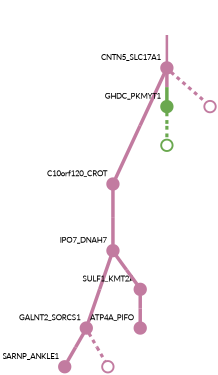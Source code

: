 strict digraph  {
graph[splines=false]; nodesep=0.7; rankdir=TB; ranksep=0.6; forcelabels=true; dpi=600; size=2.5;
0 [color="#c27ba0ff", fillcolor="#c27ba0ff", fixedsize=true, fontname=Lato, fontsize="12pt", height="0.25", label="", penwidth=3, shape=circle, style=filled, xlabel=CNTN5_SLC17A1];
1 [color="#c27ba0ff", fillcolor="#c27ba0ff", fixedsize=true, fontname=Lato, fontsize="12pt", height="0.25", label="", penwidth=3, shape=circle, style=filled, xlabel=C10orf120_CROT];
4 [color="#6aa84fff", fillcolor="#6aa84fff", fixedsize=true, fontname=Lato, fontsize="12pt", height="0.25", label="", penwidth=3, shape=circle, style=filled, xlabel=GHDC_PKMYT1];
9 [color="#c27ba0ff", fillcolor="#c27ba0ff", fixedsize=true, fontname=Lato, fontsize="12pt", height="0.25", label="", penwidth=3, shape=circle, style=solid, xlabel=""];
2 [color="#c27ba0ff", fillcolor="#c27ba0ff", fixedsize=true, fontname=Lato, fontsize="12pt", height="0.25", label="", penwidth=3, shape=circle, style=filled, xlabel=IPO7_DNAH7];
3 [color="#c27ba0ff", fillcolor="#c27ba0ff", fixedsize=true, fontname=Lato, fontsize="12pt", height="0.25", label="", penwidth=3, shape=circle, style=filled, xlabel=GALNT2_SORCS1];
5 [color="#c27ba0ff", fillcolor="#c27ba0ff", fixedsize=true, fontname=Lato, fontsize="12pt", height="0.25", label="", penwidth=3, shape=circle, style=filled, xlabel=SULF1_KMT2A];
7 [color="#c27ba0ff", fillcolor="#c27ba0ff", fixedsize=true, fontname=Lato, fontsize="12pt", height="0.25", label="", penwidth=3, shape=circle, style=filled, xlabel=SARNP_ANKLE1];
10 [color="#c27ba0ff", fillcolor="#c27ba0ff", fixedsize=true, fontname=Lato, fontsize="12pt", height="0.25", label="", penwidth=3, shape=circle, style=solid, xlabel=""];
8 [color="#6aa84fff", fillcolor="#6aa84fff", fixedsize=true, fontname=Lato, fontsize="12pt", height="0.25", label="", penwidth=3, shape=circle, style=solid, xlabel=""];
6 [color="#c27ba0ff", fillcolor="#c27ba0ff", fixedsize=true, fontname=Lato, fontsize="12pt", height="0.25", label="", penwidth=3, shape=circle, style=filled, xlabel=ATP4A_PIFO];
normal [label="", penwidth=3, style=invis, xlabel=CNTN5_SLC17A1];
0 -> 1  [arrowsize=0, color="#c27ba0ff;0.5:#c27ba0ff", minlen="3.0", penwidth="5.5", style=solid];
0 -> 4  [arrowsize=0, color="#c27ba0ff;0.5:#6aa84fff", minlen="1.8627450466156006", penwidth="5.5", style=solid];
0 -> 9  [arrowsize=0, color="#c27ba0ff;0.5:#c27ba0ff", minlen="1.1372549533843994", penwidth=5, style=dashed];
1 -> 2  [arrowsize=0, color="#c27ba0ff;0.5:#c27ba0ff", minlen="2.1764705181121826", penwidth="5.5", style=solid];
4 -> 8  [arrowsize=0, color="#6aa84fff;0.5:#6aa84fff", minlen="1.1372549533843994", penwidth=5, style=dashed];
2 -> 3  [arrowsize=0, color="#c27ba0ff;0.5:#c27ba0ff", minlen="2.098039150238037", penwidth="5.5", style=solid];
2 -> 5  [arrowsize=0, color="#c27ba0ff;0.5:#c27ba0ff", minlen="1.4313725233078003", penwidth="5.5", style=solid];
3 -> 7  [arrowsize=0, color="#c27ba0ff;0.5:#c27ba0ff", minlen="1.2745097875595093", penwidth="5.5", style=solid];
3 -> 10  [arrowsize=0, color="#c27ba0ff;0.5:#c27ba0ff", minlen="1.1372549533843994", penwidth=5, style=dashed];
5 -> 6  [arrowsize=0, color="#c27ba0ff;0.5:#c27ba0ff", minlen="1.3529411554336548", penwidth="5.5", style=solid];
normal -> 0  [arrowsize=0, color="#c27ba0ff", label="", penwidth=4, style=solid];
}
